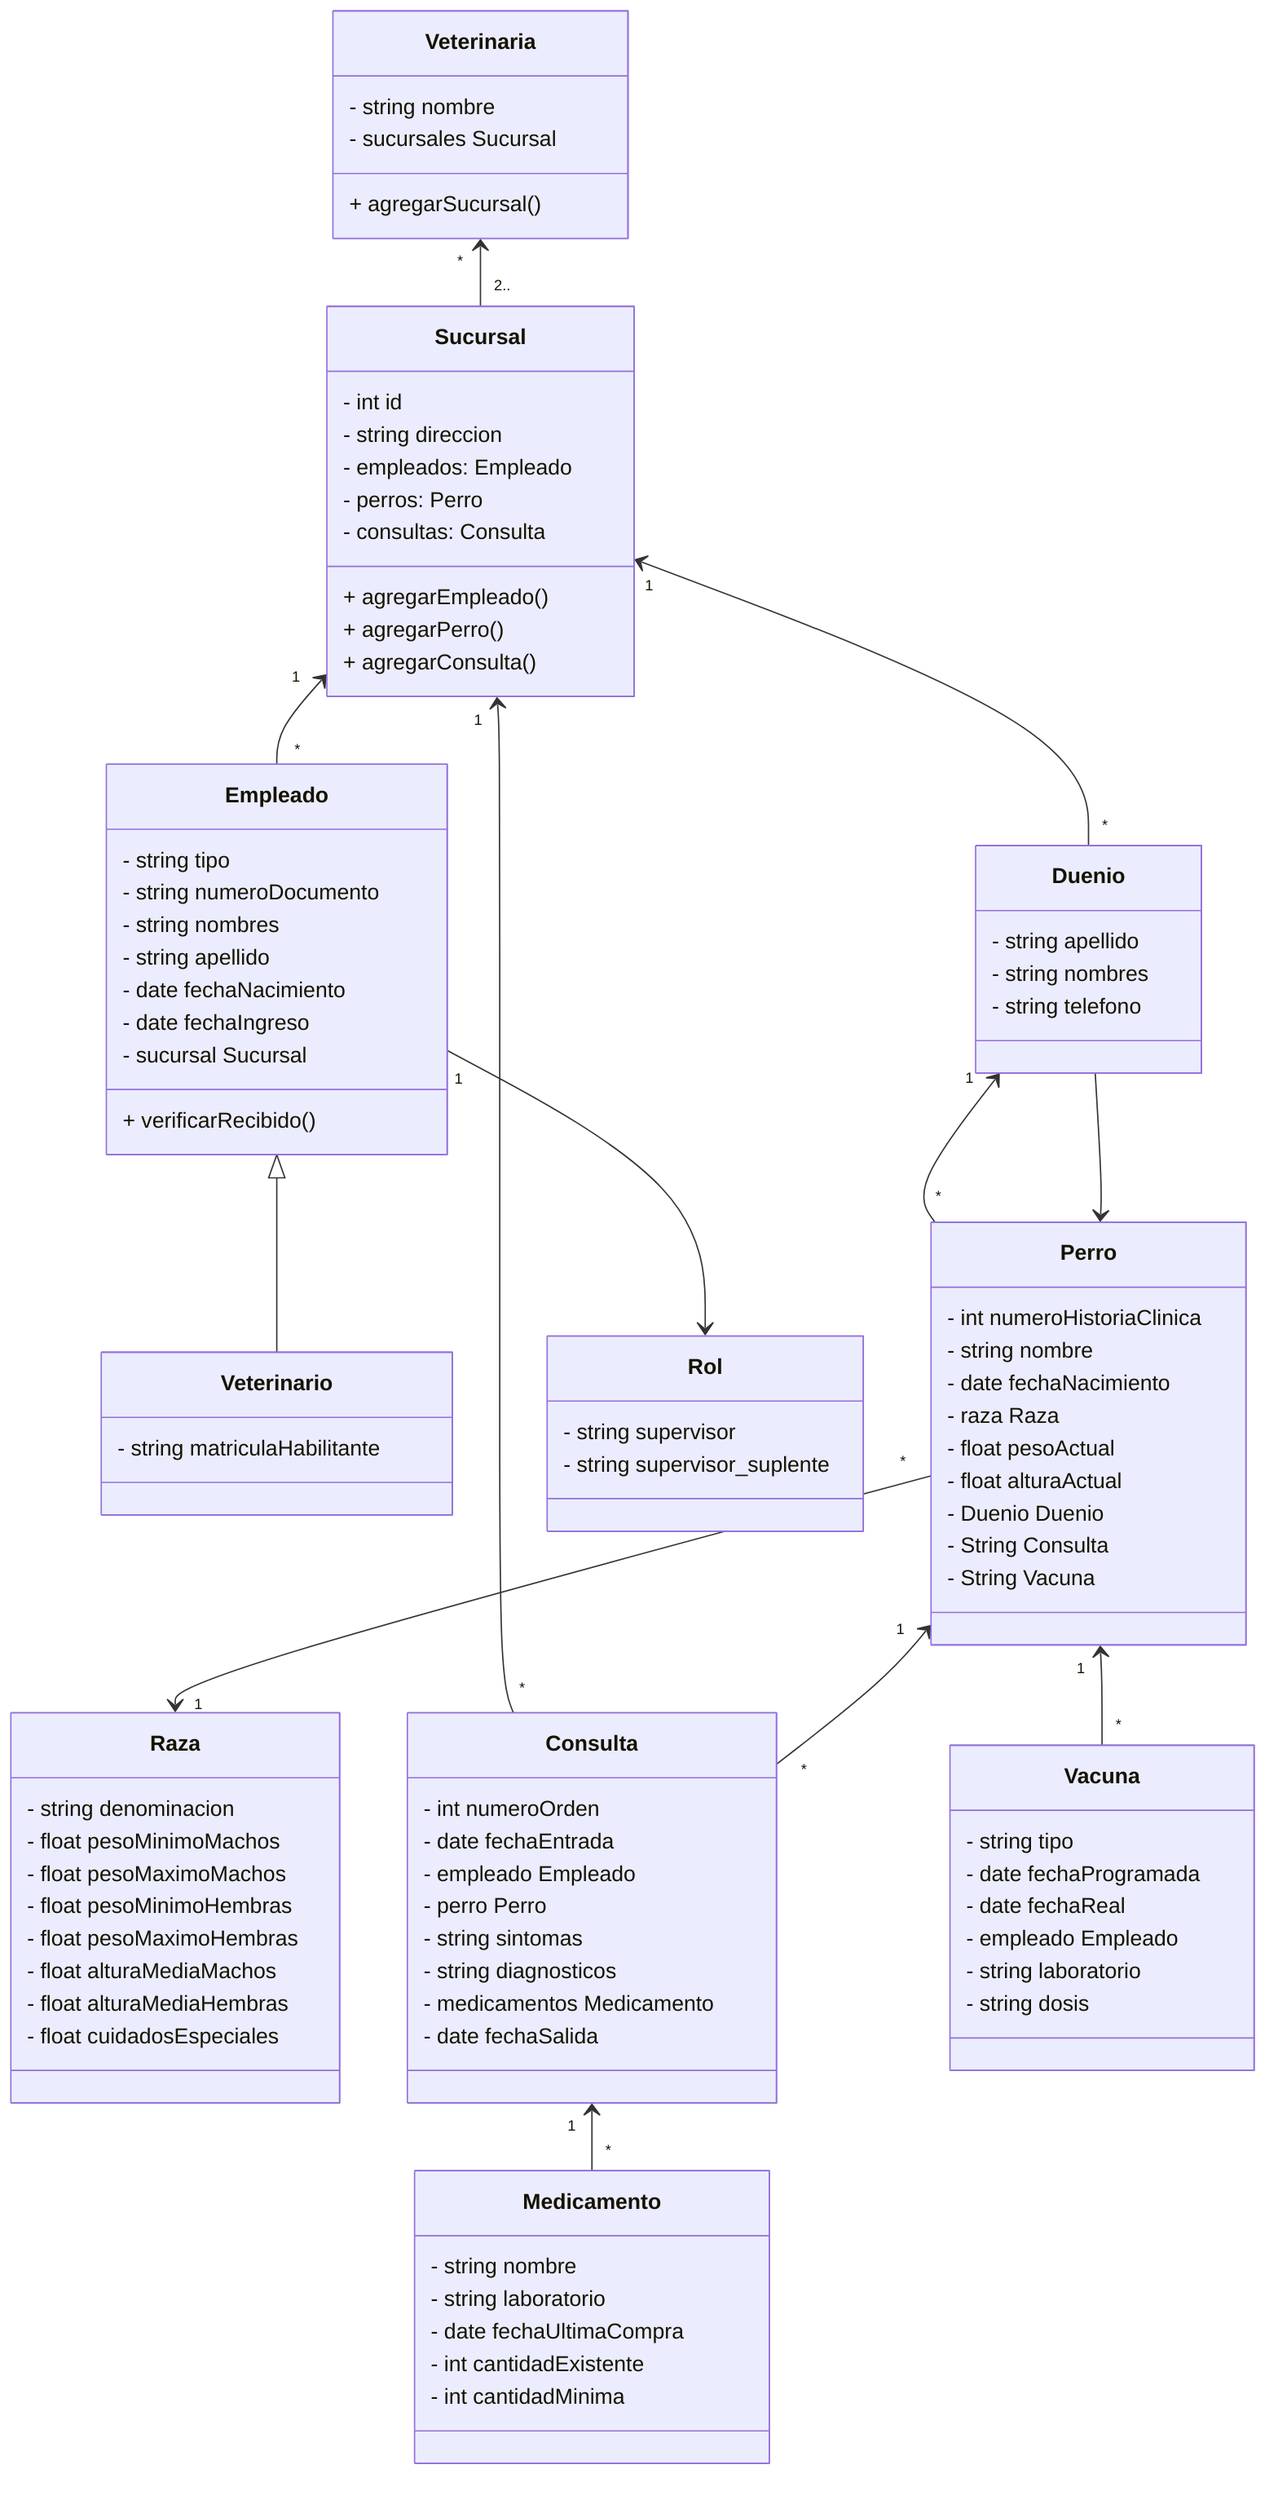classDiagram
class Veterinaria {
  - string nombre
  - sucursales Sucursal
  + agregarSucursal()
}
class Sucursal {
  - int id
  - string direccion
  - empleados: Empleado
  - perros: Perro
  - consultas: Consulta
  + agregarEmpleado()
  + agregarPerro()
  + agregarConsulta()
}
class Empleado {
  - string tipo
  - string numeroDocumento
  - string nombres
  - string apellido
  - date fechaNacimiento
  - date fechaIngreso 
  - sucursal Sucursal

  + verificarRecibido()
  
}
class Veterinario {
  - string matriculaHabilitante
}
class Perro {
  - int numeroHistoriaClinica
  - string nombre
  - date fechaNacimiento
  - raza Raza
  - float pesoActual
  - float alturaActual
  - Duenio Duenio
  - String Consulta
  - String Vacuna
}
class Raza {
  - string denominacion
  - float pesoMinimoMachos
  - float pesoMaximoMachos
  - float pesoMinimoHembras
  - float pesoMaximoHembras 
  - float alturaMediaMachos
  - float alturaMediaHembras
  - float cuidadosEspeciales
}
class Consulta {
  - int numeroOrden
  - date fechaEntrada
  - empleado Empleado
  - perro Perro
  - string sintomas
  - string diagnosticos
  - medicamentos Medicamento
  - date fechaSalida
}
class Vacuna {
  - string tipo
  - date fechaProgramada
  - date fechaReal
  - empleado Empleado
  - string laboratorio
  - string dosis
}
class Medicamento {
  - string nombre
  - string laboratorio
  - date fechaUltimaCompra
  - int cantidadExistente
  - int cantidadMinima
}

class Duenio {
  - string apellido
  - string nombres
  - string telefono
}
class Rol{
  - string supervisor
  - string supervisor_suplente

}


Veterinaria "*" <-- "2.." Sucursal
Sucursal "1" <-- "*" Empleado
Sucursal "1" <-- "*" Duenio
Sucursal "1" <-- "*" Consulta
Empleado <|-- Veterinario
Perro "1" <-- "*" Consulta
Perro "1" <-- "*" Vacuna
Perro <-- Duenio
Consulta "1" <-- "*" Medicamento
Perro "*" --> "1" Raza
Duenio "1" <-- "*" Perro
Empleado "1" --> Rol